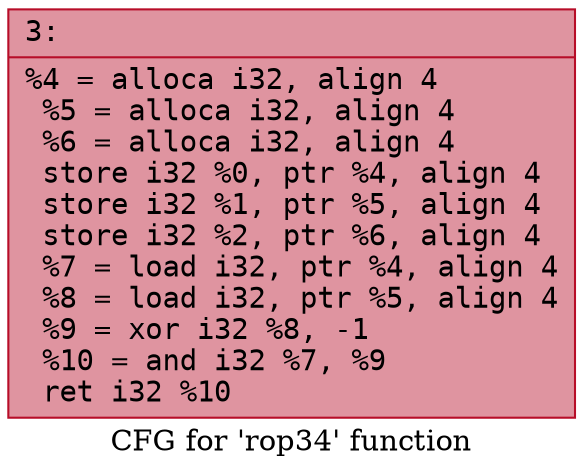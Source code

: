digraph "CFG for 'rop34' function" {
	label="CFG for 'rop34' function";

	Node0x6000015c6940 [shape=record,color="#b70d28ff", style=filled, fillcolor="#b70d2870" fontname="Courier",label="{3:\l|  %4 = alloca i32, align 4\l  %5 = alloca i32, align 4\l  %6 = alloca i32, align 4\l  store i32 %0, ptr %4, align 4\l  store i32 %1, ptr %5, align 4\l  store i32 %2, ptr %6, align 4\l  %7 = load i32, ptr %4, align 4\l  %8 = load i32, ptr %5, align 4\l  %9 = xor i32 %8, -1\l  %10 = and i32 %7, %9\l  ret i32 %10\l}"];
}

